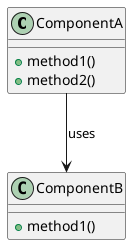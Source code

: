 @startuml architecture
!define RECTANGLE class
RECTANGLE ComponentA {
  +method1()
  +method2()
}

RECTANGLE ComponentB {
  +method1()
}

ComponentA --> ComponentB : uses
@enduml